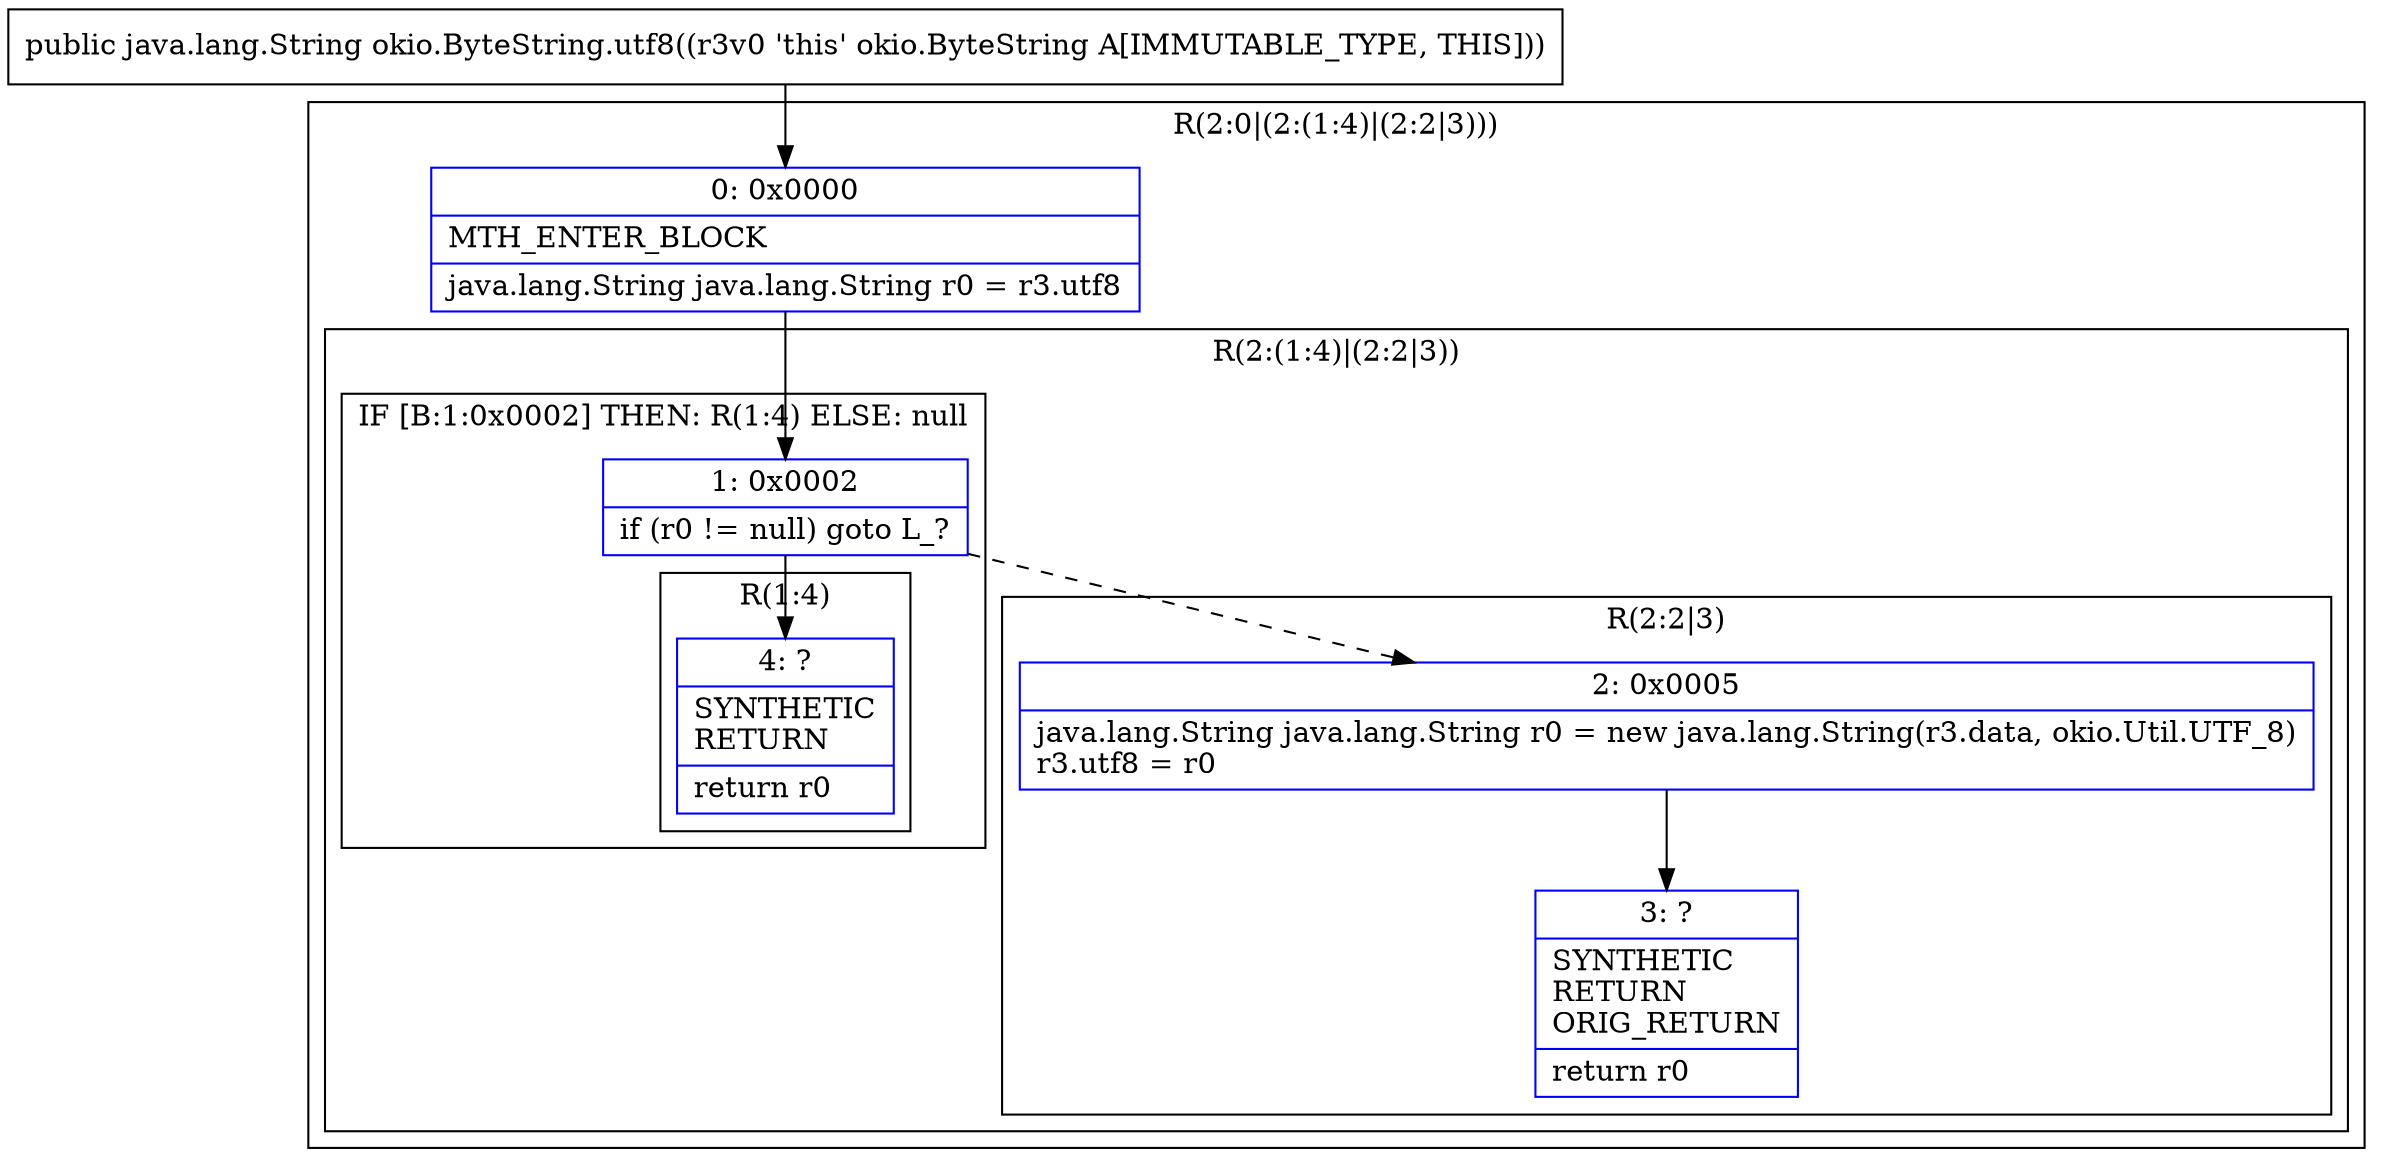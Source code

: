 digraph "CFG forokio.ByteString.utf8()Ljava\/lang\/String;" {
subgraph cluster_Region_193849479 {
label = "R(2:0|(2:(1:4)|(2:2|3)))";
node [shape=record,color=blue];
Node_0 [shape=record,label="{0\:\ 0x0000|MTH_ENTER_BLOCK\l|java.lang.String java.lang.String r0 = r3.utf8\l}"];
subgraph cluster_Region_1611599121 {
label = "R(2:(1:4)|(2:2|3))";
node [shape=record,color=blue];
subgraph cluster_IfRegion_927956791 {
label = "IF [B:1:0x0002] THEN: R(1:4) ELSE: null";
node [shape=record,color=blue];
Node_1 [shape=record,label="{1\:\ 0x0002|if (r0 != null) goto L_?\l}"];
subgraph cluster_Region_707275665 {
label = "R(1:4)";
node [shape=record,color=blue];
Node_4 [shape=record,label="{4\:\ ?|SYNTHETIC\lRETURN\l|return r0\l}"];
}
}
subgraph cluster_Region_735894022 {
label = "R(2:2|3)";
node [shape=record,color=blue];
Node_2 [shape=record,label="{2\:\ 0x0005|java.lang.String java.lang.String r0 = new java.lang.String(r3.data, okio.Util.UTF_8)\lr3.utf8 = r0\l}"];
Node_3 [shape=record,label="{3\:\ ?|SYNTHETIC\lRETURN\lORIG_RETURN\l|return r0\l}"];
}
}
}
MethodNode[shape=record,label="{public java.lang.String okio.ByteString.utf8((r3v0 'this' okio.ByteString A[IMMUTABLE_TYPE, THIS])) }"];
MethodNode -> Node_0;
Node_0 -> Node_1;
Node_1 -> Node_2[style=dashed];
Node_1 -> Node_4;
Node_2 -> Node_3;
}

